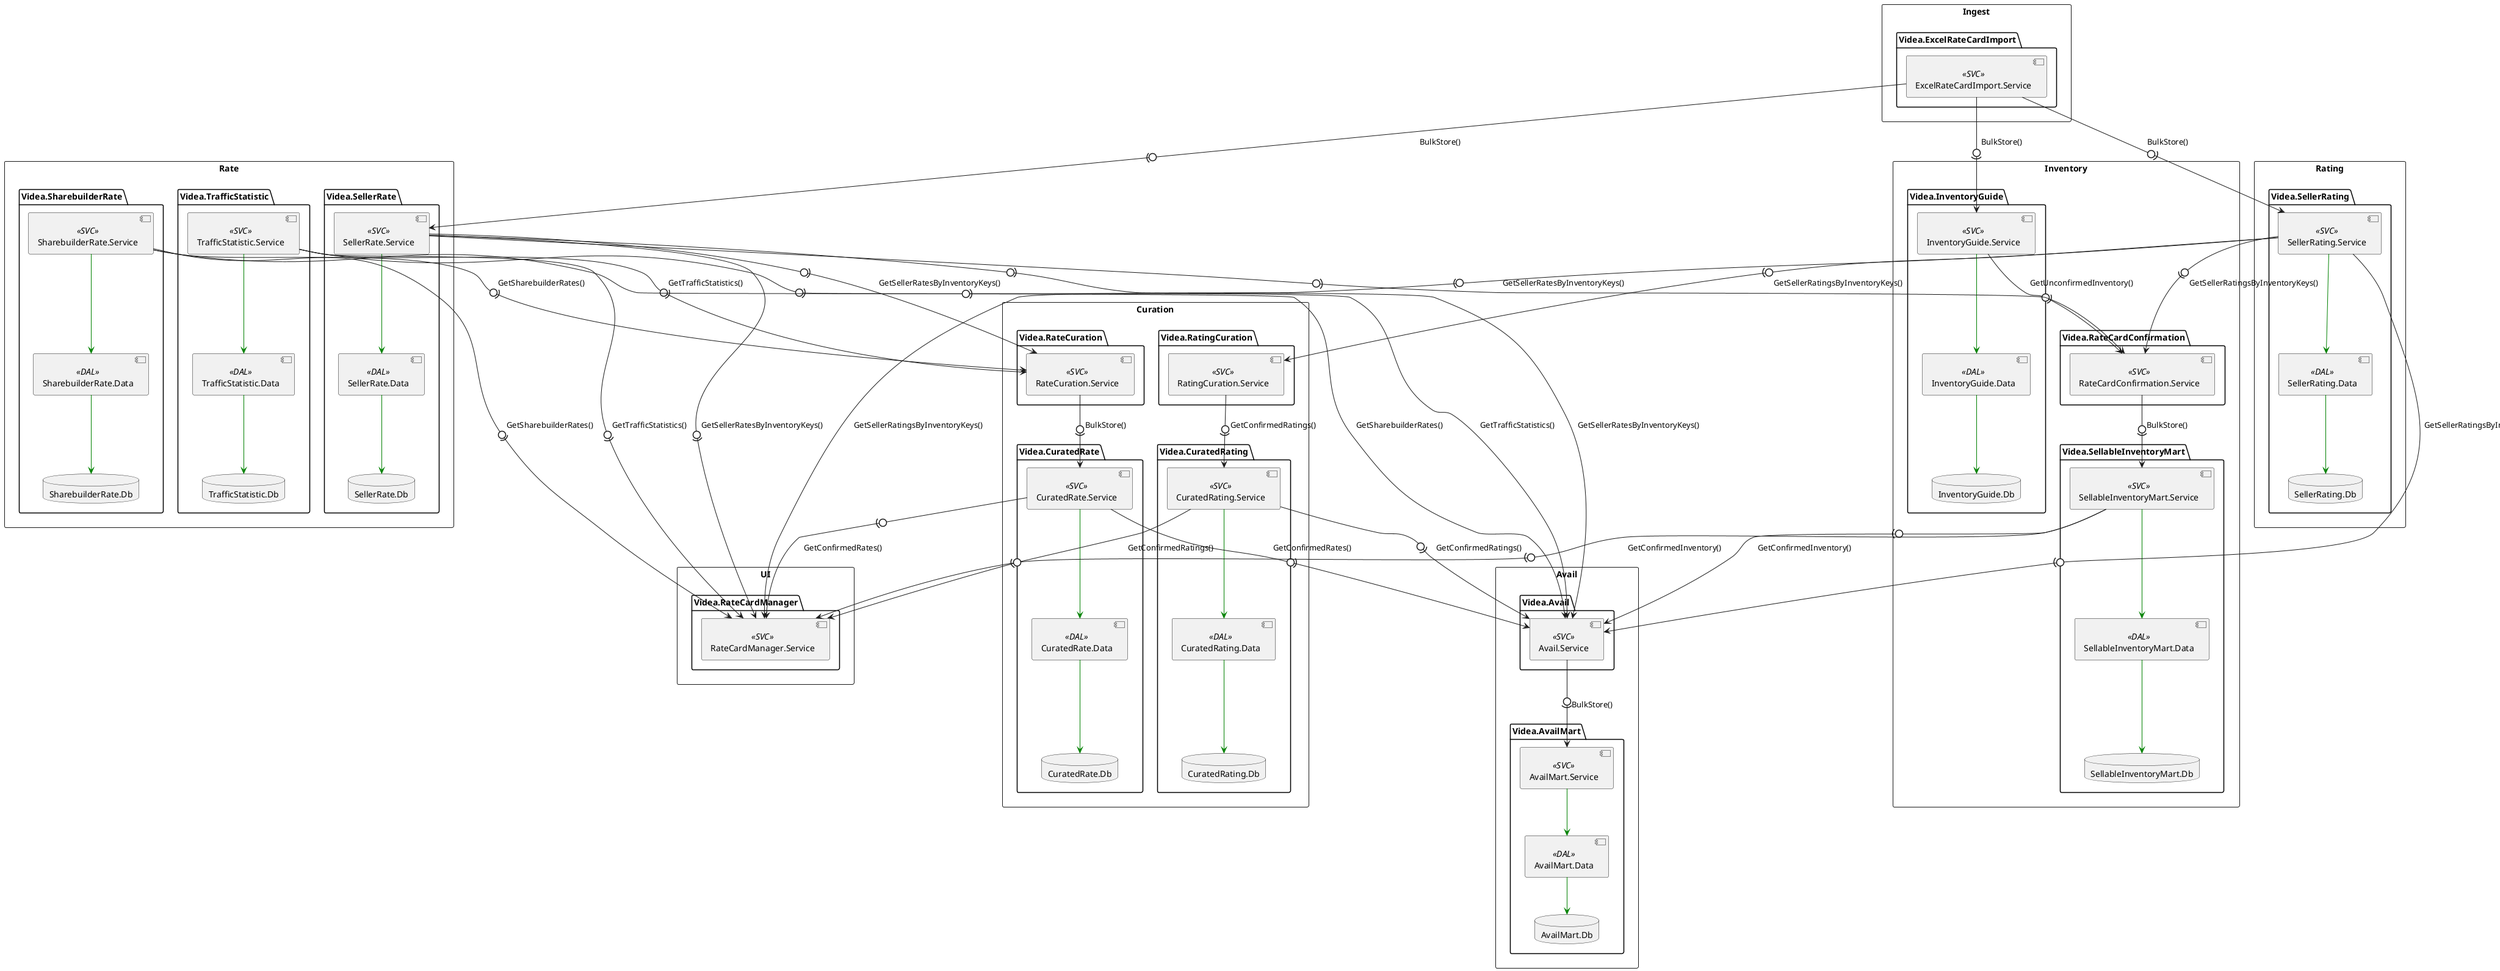 @startuml
rectangle "Rate"{
package "Videa.SellerRate"{
	database "SellerRate.Db" as DB1
	component "SellerRate.Data" <<DAL>> as DA1
	component "SellerRate.Service" <<SVC>> as SVC1
	
	DA1 -[#green]down->  DB1
	SVC1 -[#green]down->  DA1
}
package "Videa.SharebuilderRate"{
	database "SharebuilderRate.Db" as DB2
	component "SharebuilderRate.Data" <<DAL>> as DA2
	component "SharebuilderRate.Service" <<SVC>> as SVC2
	
	DA2 -[#green]down->  DB2
	SVC2 -[#green]down->  DA2
}
package "Videa.TrafficStatistic"{
	database "TrafficStatistic.Db" as DB3
	component "TrafficStatistic.Data" <<DAL>> as DA3
	component "TrafficStatistic.Service" <<SVC>> as SVC3
	
	DA3 -[#green]down->  DB3
	SVC3 -[#green]down->  DA3
}
}
rectangle "Ingest"{
package "Videa.ExcelRateCardImport"{
	component "ExcelRateCardImport.Service" <<SVC>> as SVC4
	
}
}
rectangle "Inventory"{
package "Videa.InventoryGuide"{
	database "InventoryGuide.Db" as DB5
	component "InventoryGuide.Data" <<DAL>> as DA5
	component "InventoryGuide.Service" <<SVC>> as SVC5
	
	DA5 -[#green]down->  DB5
	SVC5 -[#green]down->  DA5
}
package "Videa.SellableInventoryMart"{
	database "SellableInventoryMart.Db" as DB6
	component "SellableInventoryMart.Data" <<DAL>> as DA6
	component "SellableInventoryMart.Service" <<SVC>> as SVC6
	
	DA6 -[#green]down->  DB6
	SVC6 -[#green]down->  DA6
}
package "Videa.RateCardConfirmation"{
	component "RateCardConfirmation.Service" <<SVC>> as SVC7
	
}
}
rectangle "Curation"{
package "Videa.CuratedRate"{
	database "CuratedRate.Db" as DB8
	component "CuratedRate.Data" <<DAL>> as DA8
	component "CuratedRate.Service" <<SVC>> as SVC8
	
	DA8 -[#green]down->  DB8
	SVC8 -[#green]down->  DA8
}
package "Videa.CuratedRating"{
	database "CuratedRating.Db" as DB9
	component "CuratedRating.Data" <<DAL>> as DA9
	component "CuratedRating.Service" <<SVC>> as SVC9
	
	DA9 -[#green]down->  DB9
	SVC9 -[#green]down->  DA9
}
package "Videa.RateCuration"{
	component "RateCuration.Service" <<SVC>> as SVC10
	
}
package "Videa.RatingCuration"{
	component "RatingCuration.Service" <<SVC>> as SVC11
	
}
}
rectangle "Rating"{
package "Videa.SellerRating"{
	database "SellerRating.Db" as DB12
	component "SellerRating.Data" <<DAL>> as DA12
	component "SellerRating.Service" <<SVC>> as SVC12
	
	DA12 -[#green]down->  DB12
	SVC12 -[#green]down->  DA12
}
}
rectangle "Avail"{
package "Videa.Avail"{
	component "Avail.Service" <<SVC>> as SVC13
	
}
package "Videa.AvailMart"{
	database "AvailMart.Db" as DB14
	component "AvailMart.Data" <<DAL>> as DA14
	component "AvailMart.Service" <<SVC>> as SVC14
	
	DA14 -[#green]down->  DB14
	SVC14 -[#green]down->  DA14
}
}
rectangle "UI"{
package "Videa.RateCardManager"{
	component "RateCardManager.Service" <<SVC>> as SVC15
	
}
}
SVC4 -0)-> SVC5 : BulkStore()
SVC4 -0)-> SVC1 : BulkStore()
SVC4 -0)-> SVC12 : BulkStore()
SVC5 -0)-> SVC7 : GetUnconfirmedInventory()
SVC7 -0)-> SVC6 : BulkStore()
SVC1 -0)-> SVC7 : GetSellerRatesByInventoryKeys()
SVC12 -0)-> SVC7 : GetSellerRatingsByInventoryKeys()
SVC3 -0)-> SVC10 : GetTrafficStatistics()
SVC2 -0)-> SVC10 : GetSharebuilderRates()
SVC1 -0)-> SVC10 : GetSellerRatesByInventoryKeys()
SVC10 -0)-> SVC8 : BulkStore()
SVC12 -0)-> SVC11 : GetSellerRatingsByInventoryKeys()
SVC11 -0)-> SVC9 : GetConfirmedRatings()
SVC3 -0)-> SVC13 : GetTrafficStatistics()
SVC2 -0)-> SVC13 : GetSharebuilderRates()
SVC1 -0)-> SVC13 : GetSellerRatesByInventoryKeys()
SVC6 -0)-> SVC13 : GetConfirmedInventory()
SVC8 -0)-> SVC13 : GetConfirmedRates()
SVC9 -0)-> SVC13 : GetConfirmedRatings()
SVC12 -0)-> SVC13 : GetSellerRatingsByInventoryKeys()
SVC13 -0)-> SVC14 : BulkStore()
SVC3 -0)-> SVC15 : GetTrafficStatistics()
SVC2 -0)-> SVC15 : GetSharebuilderRates()
SVC1 -0)-> SVC15 : GetSellerRatesByInventoryKeys()
SVC6 -0)-> SVC15 : GetConfirmedInventory()
SVC8 -0)-> SVC15 : GetConfirmedRates()
SVC9 -0)-> SVC15 : GetConfirmedRatings()
SVC12 -0)-> SVC15 : GetSellerRatingsByInventoryKeys()
@enduml
